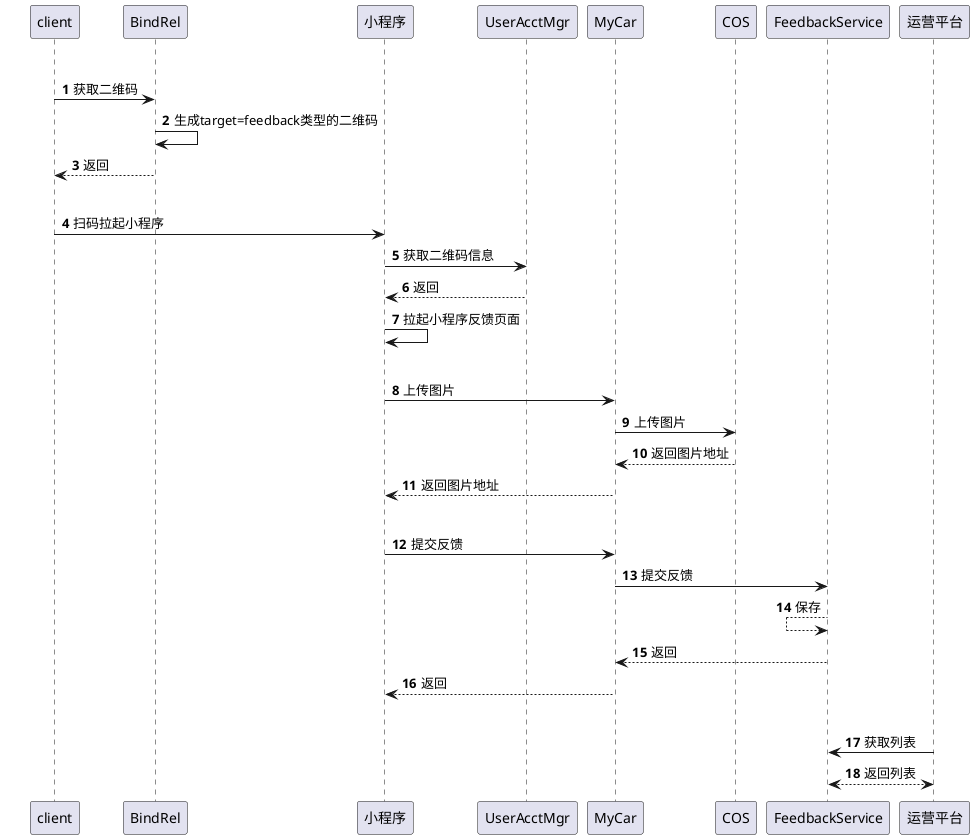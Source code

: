 @startuml
'https://plantuml.com/sequence-diagram

autonumber
group 获取二维码
client -> BindRel:  获取二维码
BindRel -> BindRel:  生成target=feedback类型的二维码
BindRel --> client:  返回

group 扫码反馈
client -> 小程序: 扫码拉起小程序
小程序 -> UserAcctMgr:  获取二维码信息
UserAcctMgr --> 小程序:  返回
小程序 -> 小程序:  拉起小程序反馈页面


group 上传图片 (上传次数、大小、安全交易)
小程序 -> MyCar:  上传图片
MyCar -> COS: 上传图片
MyCar <-- COS: 返回图片地址
小程序 <-- MyCar:  返回图片地址


group 提交反馈
小程序 -> MyCar:  提交反馈
MyCar -> FeedbackService: 提交反馈
FeedbackService <-- FeedbackService: 保存
MyCar <-- FeedbackService:  返回
小程序 <-- MyCar:  返回


group 运营处理
运营平台 -> FeedbackService:  获取列表
运营平台 <--> FeedbackService:  返回列表

@enduml